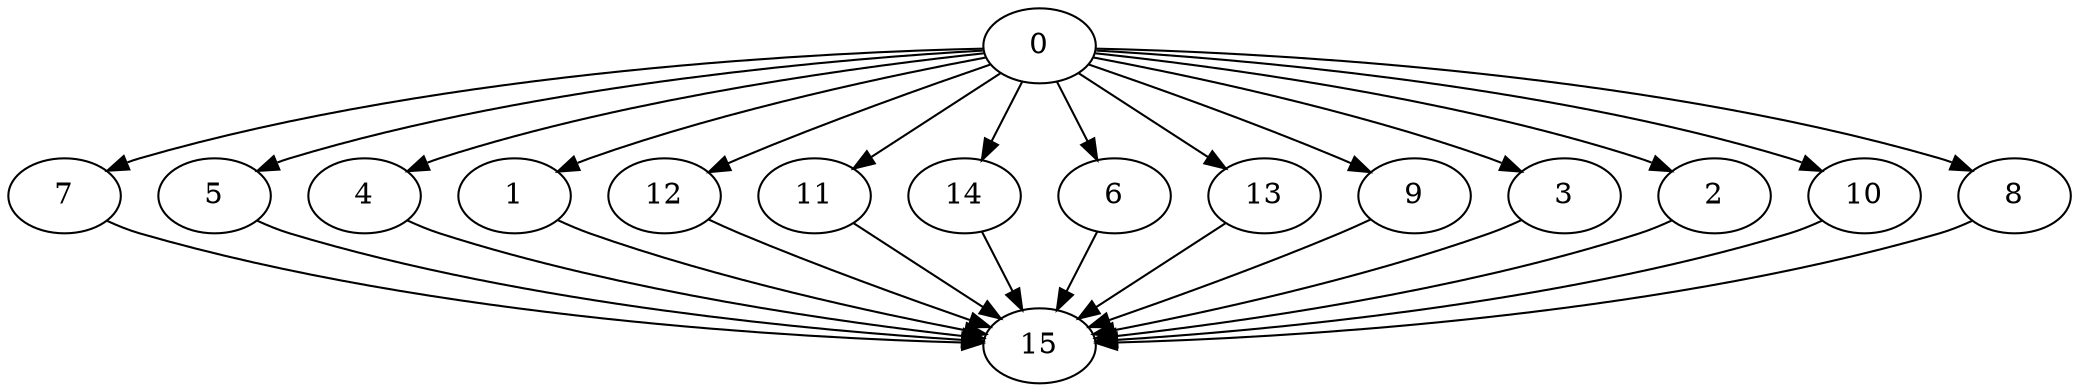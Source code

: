 digraph "Fork_Join_Nodes_16_CCR_9.99_WeightType_Random" {
	graph ["Duplicate states"=0,
		GraphType=F_J,
		"Max states in OPEN"=0,
		Modes="120000ms; topo-ordered tasks, ; Pruning: task equivalence, fixed order ready list, ; F-value: ; Optimisation: best schedule length (\
SL) optimisation on equal, ",
		NumberOfTasks=16,
		"Pruned using list schedule length"=140682,
		"States removed from OPEN"=0,
		TargetSystem="Homogeneous-2",
		"Time to schedule (ms)"=1086,
		"Total idle time"=12,
		"Total schedule length"=63,
		"Total sequential time"=85,
		"Total states created"=239568
	];
	0	["Finish time"=3,
		Processor=0,
		"Start time"=0,
		Weight=3];
	7	["Finish time"=22,
		Processor=0,
		"Start time"=13,
		Weight=9];
	0 -> 7	[Weight=47];
	5	["Finish time"=32,
		Processor=0,
		"Start time"=22,
		Weight=10];
	0 -> 5	[Weight=42];
	4	["Finish time"=35,
		Processor=0,
		"Start time"=32,
		Weight=3];
	0 -> 4	[Weight=42];
	1	["Finish time"=45,
		Processor=0,
		"Start time"=37,
		Weight=8];
	0 -> 1	[Weight=28];
	12	["Finish time"=37,
		Processor=0,
		"Start time"=35,
		Weight=2];
	0 -> 12	[Weight=37];
	11	["Finish time"=13,
		Processor=0,
		"Start time"=7,
		Weight=6];
	0 -> 11	[Weight=47];
	14	["Finish time"=20,
		Processor=1,
		"Start time"=12,
		Weight=8];
	0 -> 14	[Weight=9];
	6	["Finish time"=27,
		Processor=1,
		"Start time"=20,
		Weight=7];
	0 -> 6	[Weight=9];
	13	["Finish time"=58,
		Processor=0,
		"Start time"=49,
		Weight=9];
	0 -> 13	[Weight=33];
	9	["Finish time"=49,
		Processor=0,
		"Start time"=45,
		Weight=4];
	0 -> 9	[Weight=33];
	3	["Finish time"=7,
		Processor=0,
		"Start time"=5,
		Weight=2];
	0 -> 3	[Weight=47];
	2	["Finish time"=29,
		Processor=1,
		"Start time"=27,
		Weight=2];
	0 -> 2	[Weight=14];
	10	["Finish time"=34,
		Processor=1,
		"Start time"=29,
		Weight=5];
	0 -> 10	[Weight=23];
	8	["Finish time"=5,
		Processor=0,
		"Start time"=3,
		Weight=2];
	0 -> 8	[Weight=47];
	15	["Finish time"=63,
		Processor=0,
		"Start time"=58,
		Weight=5];
	7 -> 15	[Weight=47];
	5 -> 15	[Weight=42];
	4 -> 15	[Weight=47];
	1 -> 15	[Weight=37];
	12 -> 15	[Weight=42];
	11 -> 15	[Weight=33];
	14 -> 15	[Weight=23];
	6 -> 15	[Weight=23];
	13 -> 15	[Weight=19];
	9 -> 15	[Weight=23];
	3 -> 15	[Weight=23];
	2 -> 15	[Weight=14];
	10 -> 15	[Weight=9];
	8 -> 15	[Weight=9];
}
